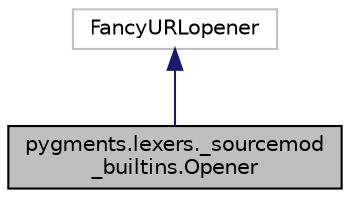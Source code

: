 digraph "pygments.lexers._sourcemod_builtins.Opener"
{
 // LATEX_PDF_SIZE
  edge [fontname="Helvetica",fontsize="10",labelfontname="Helvetica",labelfontsize="10"];
  node [fontname="Helvetica",fontsize="10",shape=record];
  Node1 [label="pygments.lexers._sourcemod\l_builtins.Opener",height=0.2,width=0.4,color="black", fillcolor="grey75", style="filled", fontcolor="black",tooltip=" "];
  Node2 -> Node1 [dir="back",color="midnightblue",fontsize="10",style="solid"];
  Node2 [label="FancyURLopener",height=0.2,width=0.4,color="grey75", fillcolor="white", style="filled",tooltip=" "];
}
